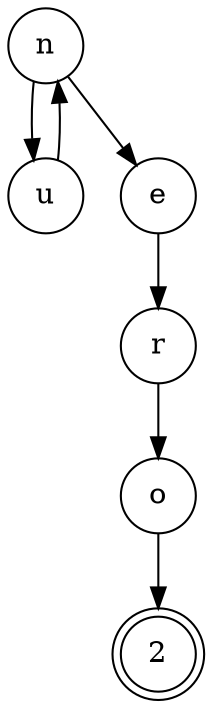 digraph {   
    node [shape = doublecircle, color = black] 2 ;
    node [shape = circle];
    node [color= black];
    n -> u -> n -> e -> r -> o -> 2;	
}